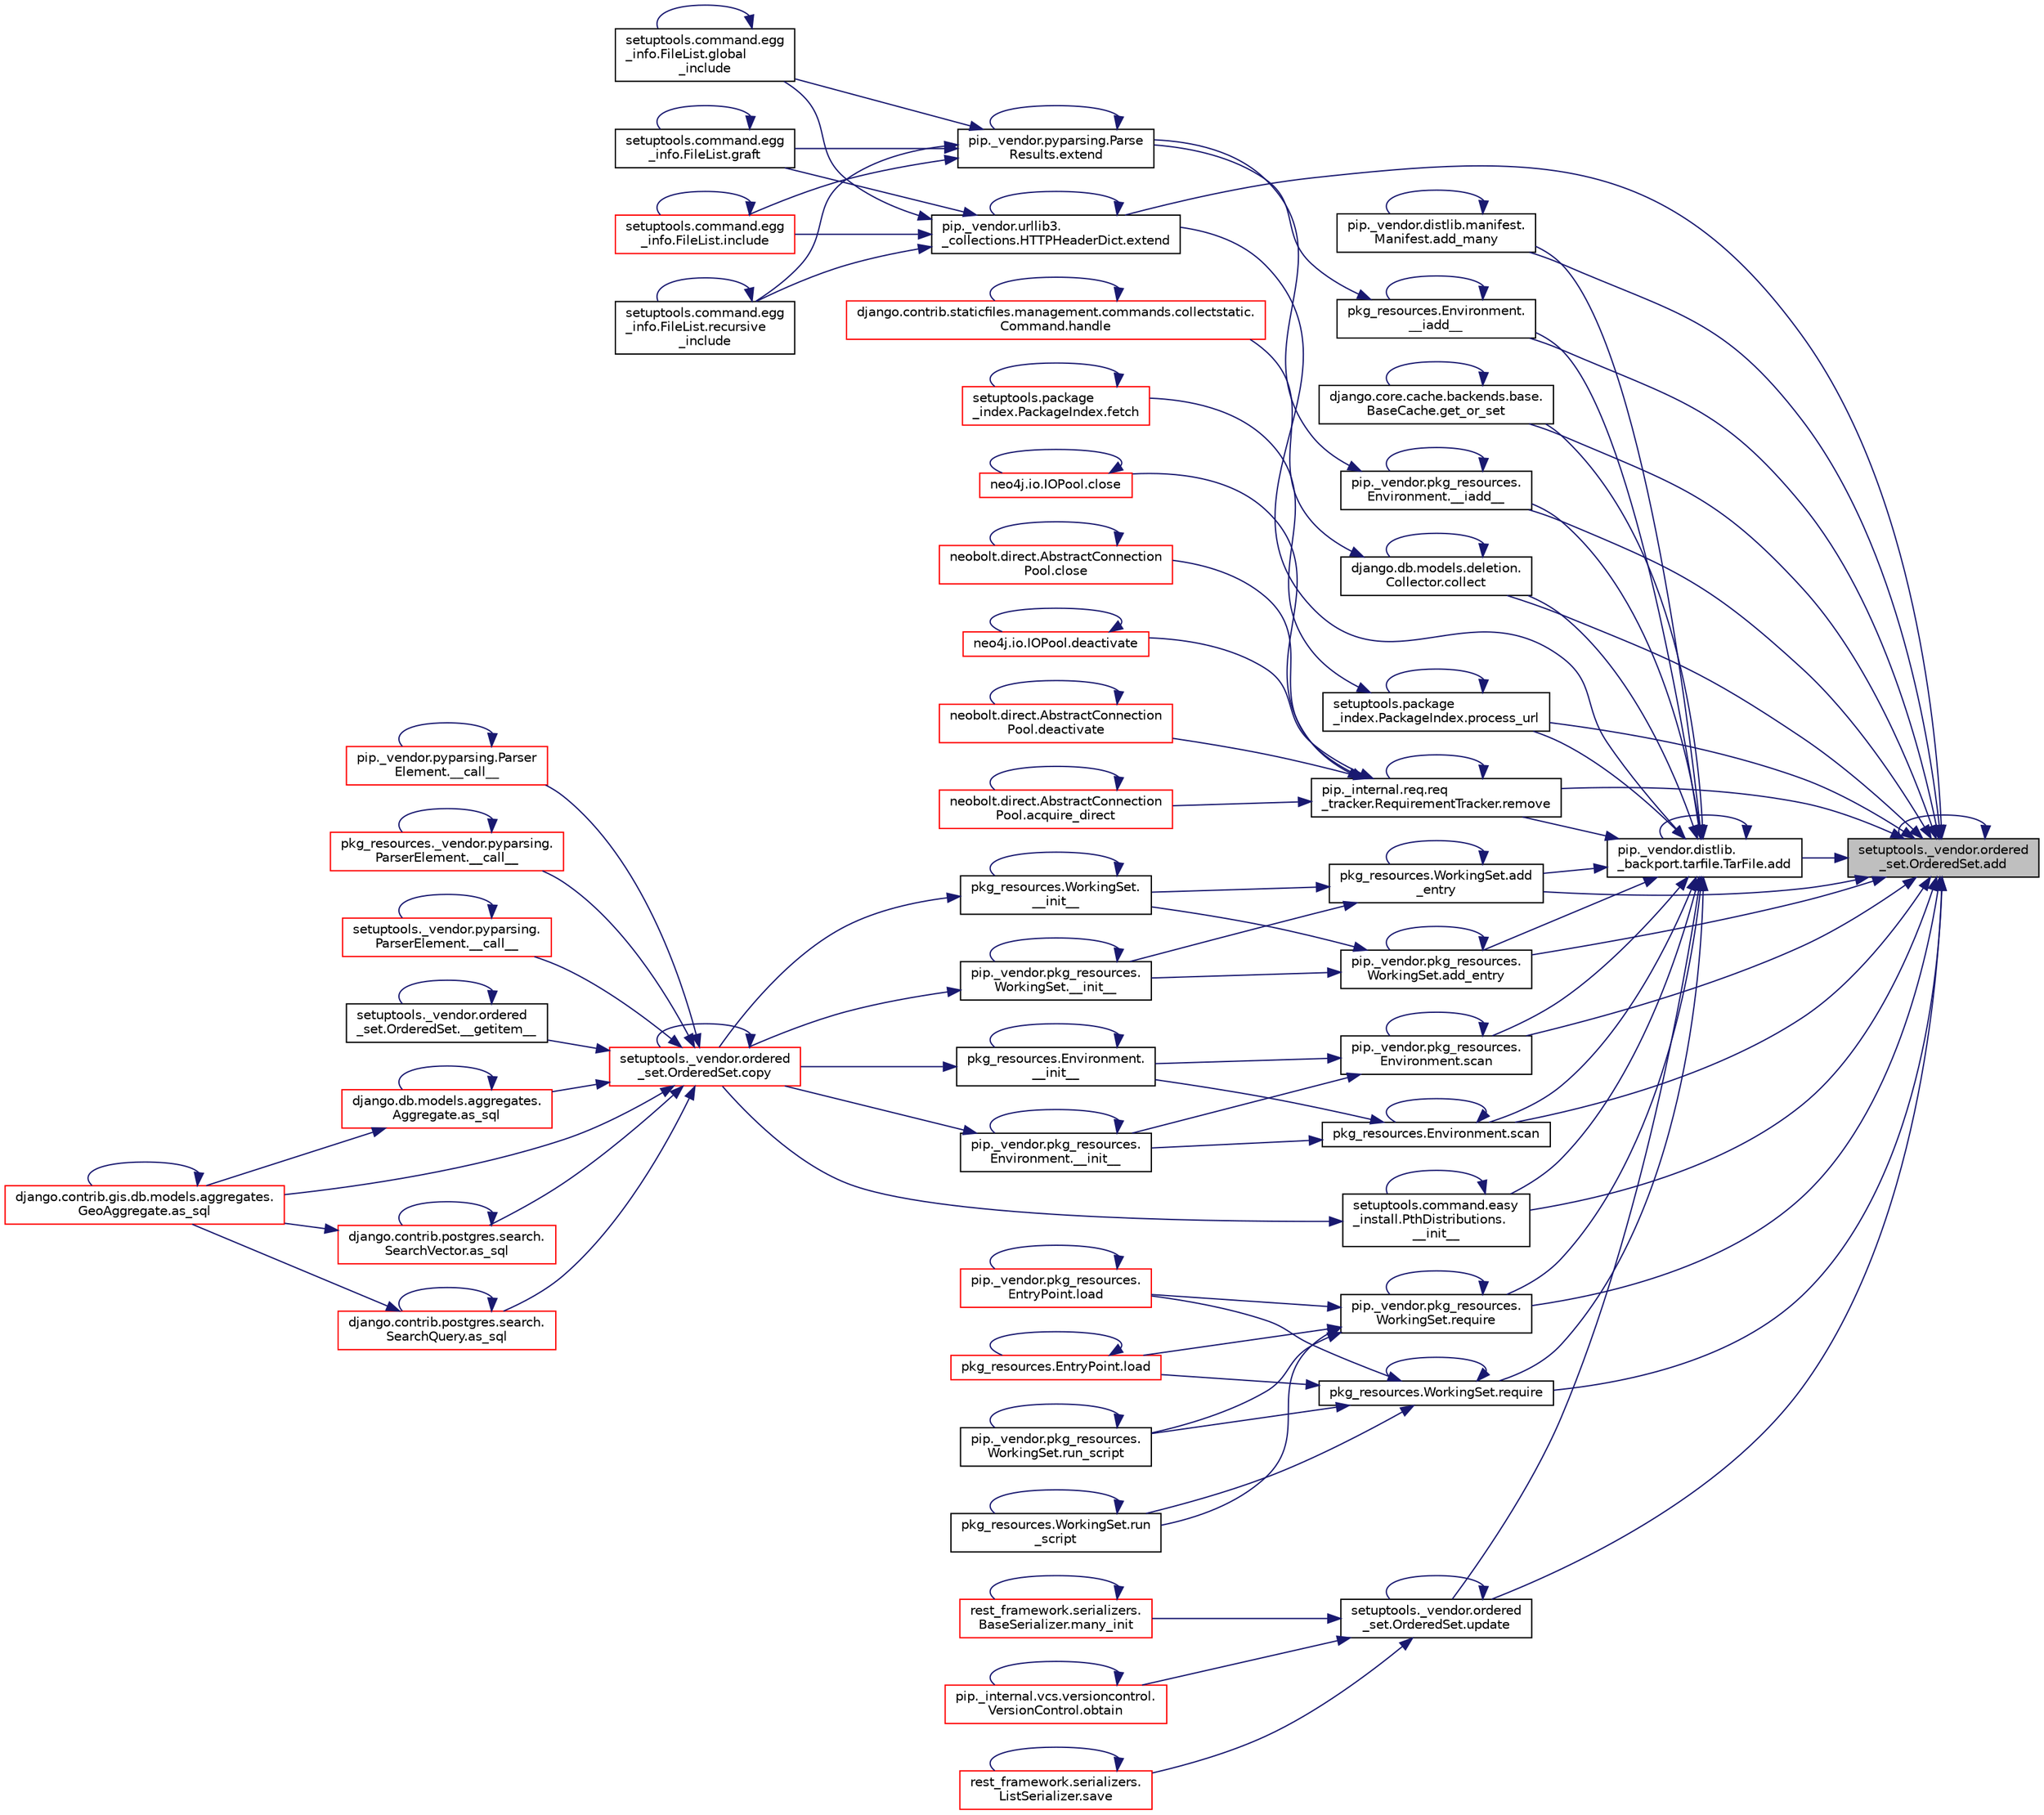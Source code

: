 digraph "setuptools._vendor.ordered_set.OrderedSet.add"
{
 // LATEX_PDF_SIZE
  edge [fontname="Helvetica",fontsize="10",labelfontname="Helvetica",labelfontsize="10"];
  node [fontname="Helvetica",fontsize="10",shape=record];
  rankdir="RL";
  Node1 [label="setuptools._vendor.ordered\l_set.OrderedSet.add",height=0.2,width=0.4,color="black", fillcolor="grey75", style="filled", fontcolor="black",tooltip=" "];
  Node1 -> Node2 [dir="back",color="midnightblue",fontsize="10",style="solid",fontname="Helvetica"];
  Node2 [label="pip._vendor.pkg_resources.\lEnvironment.__iadd__",height=0.2,width=0.4,color="black", fillcolor="white", style="filled",URL="$de/d79/classpip_1_1__vendor_1_1pkg__resources_1_1_environment.html#ad026f479ac7031c92cf7cec14cef654f",tooltip=" "];
  Node2 -> Node2 [dir="back",color="midnightblue",fontsize="10",style="solid",fontname="Helvetica"];
  Node2 -> Node3 [dir="back",color="midnightblue",fontsize="10",style="solid",fontname="Helvetica"];
  Node3 [label="pip._vendor.pyparsing.Parse\lResults.extend",height=0.2,width=0.4,color="black", fillcolor="white", style="filled",URL="$d3/d5b/classpip_1_1__vendor_1_1pyparsing_1_1_parse_results.html#acd6c647ae66379e661f5c348d714e0e9",tooltip=" "];
  Node3 -> Node3 [dir="back",color="midnightblue",fontsize="10",style="solid",fontname="Helvetica"];
  Node3 -> Node4 [dir="back",color="midnightblue",fontsize="10",style="solid",fontname="Helvetica"];
  Node4 [label="setuptools.command.egg\l_info.FileList.global\l_include",height=0.2,width=0.4,color="black", fillcolor="white", style="filled",URL="$d1/df1/classsetuptools_1_1command_1_1egg__info_1_1_file_list.html#a37479fbd5d06a6abedea2c8914754735",tooltip=" "];
  Node4 -> Node4 [dir="back",color="midnightblue",fontsize="10",style="solid",fontname="Helvetica"];
  Node3 -> Node5 [dir="back",color="midnightblue",fontsize="10",style="solid",fontname="Helvetica"];
  Node5 [label="setuptools.command.egg\l_info.FileList.graft",height=0.2,width=0.4,color="black", fillcolor="white", style="filled",URL="$d1/df1/classsetuptools_1_1command_1_1egg__info_1_1_file_list.html#a3a7407577c491ca328677532b0a67264",tooltip=" "];
  Node5 -> Node5 [dir="back",color="midnightblue",fontsize="10",style="solid",fontname="Helvetica"];
  Node3 -> Node6 [dir="back",color="midnightblue",fontsize="10",style="solid",fontname="Helvetica"];
  Node6 [label="setuptools.command.egg\l_info.FileList.include",height=0.2,width=0.4,color="red", fillcolor="white", style="filled",URL="$d1/df1/classsetuptools_1_1command_1_1egg__info_1_1_file_list.html#ae1210c8390f0b9722db42fb320e1eb05",tooltip=" "];
  Node6 -> Node6 [dir="back",color="midnightblue",fontsize="10",style="solid",fontname="Helvetica"];
  Node3 -> Node8 [dir="back",color="midnightblue",fontsize="10",style="solid",fontname="Helvetica"];
  Node8 [label="setuptools.command.egg\l_info.FileList.recursive\l_include",height=0.2,width=0.4,color="black", fillcolor="white", style="filled",URL="$d1/df1/classsetuptools_1_1command_1_1egg__info_1_1_file_list.html#a287e9bf1901bbc7fe07e6018227e8493",tooltip=" "];
  Node8 -> Node8 [dir="back",color="midnightblue",fontsize="10",style="solid",fontname="Helvetica"];
  Node1 -> Node9 [dir="back",color="midnightblue",fontsize="10",style="solid",fontname="Helvetica"];
  Node9 [label="pkg_resources.Environment.\l__iadd__",height=0.2,width=0.4,color="black", fillcolor="white", style="filled",URL="$dd/d81/classpkg__resources_1_1_environment.html#ac8fc54442fe5e9c647b57320e7ccf78a",tooltip=" "];
  Node9 -> Node9 [dir="back",color="midnightblue",fontsize="10",style="solid",fontname="Helvetica"];
  Node9 -> Node3 [dir="back",color="midnightblue",fontsize="10",style="solid",fontname="Helvetica"];
  Node1 -> Node10 [dir="back",color="midnightblue",fontsize="10",style="solid",fontname="Helvetica"];
  Node10 [label="setuptools.command.easy\l_install.PthDistributions.\l__init__",height=0.2,width=0.4,color="black", fillcolor="white", style="filled",URL="$d2/d49/classsetuptools_1_1command_1_1easy__install_1_1_pth_distributions.html#a1ca1a1ca566543e0e54d7ae015a16dc5",tooltip=" "];
  Node10 -> Node10 [dir="back",color="midnightblue",fontsize="10",style="solid",fontname="Helvetica"];
  Node10 -> Node11 [dir="back",color="midnightblue",fontsize="10",style="solid",fontname="Helvetica"];
  Node11 [label="setuptools._vendor.ordered\l_set.OrderedSet.copy",height=0.2,width=0.4,color="red", fillcolor="white", style="filled",URL="$d0/d40/classsetuptools_1_1__vendor_1_1ordered__set_1_1_ordered_set.html#a84224c403039b9dac5d2794d85073053",tooltip=" "];
  Node11 -> Node12 [dir="back",color="midnightblue",fontsize="10",style="solid",fontname="Helvetica"];
  Node12 [label="pip._vendor.pyparsing.Parser\lElement.__call__",height=0.2,width=0.4,color="red", fillcolor="white", style="filled",URL="$df/d7f/classpip_1_1__vendor_1_1pyparsing_1_1_parser_element.html#ae345dfb10ea6a1e9c77120e86129ab16",tooltip=" "];
  Node12 -> Node12 [dir="back",color="midnightblue",fontsize="10",style="solid",fontname="Helvetica"];
  Node11 -> Node15 [dir="back",color="midnightblue",fontsize="10",style="solid",fontname="Helvetica"];
  Node15 [label="pkg_resources._vendor.pyparsing.\lParserElement.__call__",height=0.2,width=0.4,color="red", fillcolor="white", style="filled",URL="$de/df0/classpkg__resources_1_1__vendor_1_1pyparsing_1_1_parser_element.html#a43d9a7e720d29a80c49f63998712c9a5",tooltip=" "];
  Node15 -> Node15 [dir="back",color="midnightblue",fontsize="10",style="solid",fontname="Helvetica"];
  Node11 -> Node16 [dir="back",color="midnightblue",fontsize="10",style="solid",fontname="Helvetica"];
  Node16 [label="setuptools._vendor.pyparsing.\lParserElement.__call__",height=0.2,width=0.4,color="red", fillcolor="white", style="filled",URL="$d9/d25/classsetuptools_1_1__vendor_1_1pyparsing_1_1_parser_element.html#a7f154aa4d9339f88d2306325bf99b953",tooltip=" "];
  Node16 -> Node16 [dir="back",color="midnightblue",fontsize="10",style="solid",fontname="Helvetica"];
  Node11 -> Node17 [dir="back",color="midnightblue",fontsize="10",style="solid",fontname="Helvetica"];
  Node17 [label="setuptools._vendor.ordered\l_set.OrderedSet.__getitem__",height=0.2,width=0.4,color="black", fillcolor="white", style="filled",URL="$d0/d40/classsetuptools_1_1__vendor_1_1ordered__set_1_1_ordered_set.html#afa5d263824cc35374a0cf762672f68ae",tooltip=" "];
  Node17 -> Node17 [dir="back",color="midnightblue",fontsize="10",style="solid",fontname="Helvetica"];
  Node11 -> Node18 [dir="back",color="midnightblue",fontsize="10",style="solid",fontname="Helvetica"];
  Node18 [label="django.db.models.aggregates.\lAggregate.as_sql",height=0.2,width=0.4,color="red", fillcolor="white", style="filled",URL="$d7/d0c/classdjango_1_1db_1_1models_1_1aggregates_1_1_aggregate.html#a86af10d7994d4f7a535cb7476201db71",tooltip=" "];
  Node18 -> Node18 [dir="back",color="midnightblue",fontsize="10",style="solid",fontname="Helvetica"];
  Node18 -> Node21 [dir="back",color="midnightblue",fontsize="10",style="solid",fontname="Helvetica"];
  Node21 [label="django.contrib.gis.db.models.aggregates.\lGeoAggregate.as_sql",height=0.2,width=0.4,color="red", fillcolor="white", style="filled",URL="$df/dbe/classdjango_1_1contrib_1_1gis_1_1db_1_1models_1_1aggregates_1_1_geo_aggregate.html#a129bfb83cb8d965d40be63e974594fa7",tooltip=" "];
  Node21 -> Node21 [dir="back",color="midnightblue",fontsize="10",style="solid",fontname="Helvetica"];
  Node11 -> Node21 [dir="back",color="midnightblue",fontsize="10",style="solid",fontname="Helvetica"];
  Node11 -> Node32 [dir="back",color="midnightblue",fontsize="10",style="solid",fontname="Helvetica"];
  Node32 [label="django.contrib.postgres.search.\lSearchVector.as_sql",height=0.2,width=0.4,color="red", fillcolor="white", style="filled",URL="$d3/d9b/classdjango_1_1contrib_1_1postgres_1_1search_1_1_search_vector.html#a20b770d5d88a5d8d2c6b3f60feb66e07",tooltip=" "];
  Node32 -> Node21 [dir="back",color="midnightblue",fontsize="10",style="solid",fontname="Helvetica"];
  Node32 -> Node32 [dir="back",color="midnightblue",fontsize="10",style="solid",fontname="Helvetica"];
  Node11 -> Node33 [dir="back",color="midnightblue",fontsize="10",style="solid",fontname="Helvetica"];
  Node33 [label="django.contrib.postgres.search.\lSearchQuery.as_sql",height=0.2,width=0.4,color="red", fillcolor="white", style="filled",URL="$d4/d5f/classdjango_1_1contrib_1_1postgres_1_1search_1_1_search_query.html#a08057a93d8da31c23329543b1d429539",tooltip=" "];
  Node33 -> Node21 [dir="back",color="midnightblue",fontsize="10",style="solid",fontname="Helvetica"];
  Node33 -> Node33 [dir="back",color="midnightblue",fontsize="10",style="solid",fontname="Helvetica"];
  Node11 -> Node11 [dir="back",color="midnightblue",fontsize="10",style="solid",fontname="Helvetica"];
  Node1 -> Node1 [dir="back",color="midnightblue",fontsize="10",style="solid",fontname="Helvetica"];
  Node1 -> Node65 [dir="back",color="midnightblue",fontsize="10",style="solid",fontname="Helvetica"];
  Node65 [label="pip._vendor.distlib.\l_backport.tarfile.TarFile.add",height=0.2,width=0.4,color="black", fillcolor="white", style="filled",URL="$d7/d1d/classpip_1_1__vendor_1_1distlib_1_1__backport_1_1tarfile_1_1_tar_file.html#a79067a66314d66032cb43144c54355a2",tooltip=" "];
  Node65 -> Node2 [dir="back",color="midnightblue",fontsize="10",style="solid",fontname="Helvetica"];
  Node65 -> Node9 [dir="back",color="midnightblue",fontsize="10",style="solid",fontname="Helvetica"];
  Node65 -> Node10 [dir="back",color="midnightblue",fontsize="10",style="solid",fontname="Helvetica"];
  Node65 -> Node65 [dir="back",color="midnightblue",fontsize="10",style="solid",fontname="Helvetica"];
  Node65 -> Node66 [dir="back",color="midnightblue",fontsize="10",style="solid",fontname="Helvetica"];
  Node66 [label="pip._vendor.pkg_resources.\lWorkingSet.add_entry",height=0.2,width=0.4,color="black", fillcolor="white", style="filled",URL="$da/d4f/classpip_1_1__vendor_1_1pkg__resources_1_1_working_set.html#a10dbfcb72bfdc7c7b16d764c7002a87d",tooltip=" "];
  Node66 -> Node67 [dir="back",color="midnightblue",fontsize="10",style="solid",fontname="Helvetica"];
  Node67 [label="pip._vendor.pkg_resources.\lWorkingSet.__init__",height=0.2,width=0.4,color="black", fillcolor="white", style="filled",URL="$da/d4f/classpip_1_1__vendor_1_1pkg__resources_1_1_working_set.html#aee67aa919c47a87f7c44fa8c53513388",tooltip=" "];
  Node67 -> Node67 [dir="back",color="midnightblue",fontsize="10",style="solid",fontname="Helvetica"];
  Node67 -> Node11 [dir="back",color="midnightblue",fontsize="10",style="solid",fontname="Helvetica"];
  Node66 -> Node68 [dir="back",color="midnightblue",fontsize="10",style="solid",fontname="Helvetica"];
  Node68 [label="pkg_resources.WorkingSet.\l__init__",height=0.2,width=0.4,color="black", fillcolor="white", style="filled",URL="$d5/d96/classpkg__resources_1_1_working_set.html#a88df1aa3c1781fcb4576a56854bab8da",tooltip=" "];
  Node68 -> Node68 [dir="back",color="midnightblue",fontsize="10",style="solid",fontname="Helvetica"];
  Node68 -> Node11 [dir="back",color="midnightblue",fontsize="10",style="solid",fontname="Helvetica"];
  Node66 -> Node66 [dir="back",color="midnightblue",fontsize="10",style="solid",fontname="Helvetica"];
  Node65 -> Node69 [dir="back",color="midnightblue",fontsize="10",style="solid",fontname="Helvetica"];
  Node69 [label="pkg_resources.WorkingSet.add\l_entry",height=0.2,width=0.4,color="black", fillcolor="white", style="filled",URL="$d5/d96/classpkg__resources_1_1_working_set.html#aed20abcb6a85cdc25dff1686ad480958",tooltip=" "];
  Node69 -> Node67 [dir="back",color="midnightblue",fontsize="10",style="solid",fontname="Helvetica"];
  Node69 -> Node68 [dir="back",color="midnightblue",fontsize="10",style="solid",fontname="Helvetica"];
  Node69 -> Node69 [dir="back",color="midnightblue",fontsize="10",style="solid",fontname="Helvetica"];
  Node65 -> Node70 [dir="back",color="midnightblue",fontsize="10",style="solid",fontname="Helvetica"];
  Node70 [label="pip._vendor.distlib.manifest.\lManifest.add_many",height=0.2,width=0.4,color="black", fillcolor="white", style="filled",URL="$d2/d05/classpip_1_1__vendor_1_1distlib_1_1manifest_1_1_manifest.html#aa18ac58e0425c6d4de8ac182a52145fe",tooltip=" "];
  Node70 -> Node70 [dir="back",color="midnightblue",fontsize="10",style="solid",fontname="Helvetica"];
  Node65 -> Node36 [dir="back",color="midnightblue",fontsize="10",style="solid",fontname="Helvetica"];
  Node36 [label="django.db.models.deletion.\lCollector.collect",height=0.2,width=0.4,color="black", fillcolor="white", style="filled",URL="$d8/dc4/classdjango_1_1db_1_1models_1_1deletion_1_1_collector.html#a44e7793473ae99b03633319af84ad54a",tooltip=" "];
  Node36 -> Node36 [dir="back",color="midnightblue",fontsize="10",style="solid",fontname="Helvetica"];
  Node36 -> Node37 [dir="back",color="midnightblue",fontsize="10",style="solid",fontname="Helvetica"];
  Node37 [label="django.contrib.staticfiles.management.commands.collectstatic.\lCommand.handle",height=0.2,width=0.4,color="red", fillcolor="white", style="filled",URL="$d8/df6/classdjango_1_1contrib_1_1staticfiles_1_1management_1_1commands_1_1collectstatic_1_1_command.html#a13878bded4ab6e437894a5f2ea36adb5",tooltip=" "];
  Node37 -> Node37 [dir="back",color="midnightblue",fontsize="10",style="solid",fontname="Helvetica"];
  Node65 -> Node71 [dir="back",color="midnightblue",fontsize="10",style="solid",fontname="Helvetica"];
  Node71 [label="pip._vendor.urllib3.\l_collections.HTTPHeaderDict.extend",height=0.2,width=0.4,color="black", fillcolor="white", style="filled",URL="$d8/dc7/classpip_1_1__vendor_1_1urllib3_1_1__collections_1_1_h_t_t_p_header_dict.html#a04ea7ef53fe3916a040ec0e8cacc6581",tooltip=" "];
  Node71 -> Node71 [dir="back",color="midnightblue",fontsize="10",style="solid",fontname="Helvetica"];
  Node71 -> Node4 [dir="back",color="midnightblue",fontsize="10",style="solid",fontname="Helvetica"];
  Node71 -> Node5 [dir="back",color="midnightblue",fontsize="10",style="solid",fontname="Helvetica"];
  Node71 -> Node6 [dir="back",color="midnightblue",fontsize="10",style="solid",fontname="Helvetica"];
  Node71 -> Node8 [dir="back",color="midnightblue",fontsize="10",style="solid",fontname="Helvetica"];
  Node65 -> Node72 [dir="back",color="midnightblue",fontsize="10",style="solid",fontname="Helvetica"];
  Node72 [label="django.core.cache.backends.base.\lBaseCache.get_or_set",height=0.2,width=0.4,color="black", fillcolor="white", style="filled",URL="$d0/d87/classdjango_1_1core_1_1cache_1_1backends_1_1base_1_1_base_cache.html#ab8fb6d32aa82d027f181414df0f562b3",tooltip=" "];
  Node72 -> Node72 [dir="back",color="midnightblue",fontsize="10",style="solid",fontname="Helvetica"];
  Node65 -> Node73 [dir="back",color="midnightblue",fontsize="10",style="solid",fontname="Helvetica"];
  Node73 [label="setuptools.package\l_index.PackageIndex.process_url",height=0.2,width=0.4,color="black", fillcolor="white", style="filled",URL="$d4/dea/classsetuptools_1_1package__index_1_1_package_index.html#a537fc87df159c2474b7fa0ccac56513d",tooltip=" "];
  Node73 -> Node74 [dir="back",color="midnightblue",fontsize="10",style="solid",fontname="Helvetica"];
  Node74 [label="setuptools.package\l_index.PackageIndex.fetch",height=0.2,width=0.4,color="red", fillcolor="white", style="filled",URL="$d4/dea/classsetuptools_1_1package__index_1_1_package_index.html#a4fa8a0112703f75c6af17996ce6eb66e",tooltip=" "];
  Node74 -> Node74 [dir="back",color="midnightblue",fontsize="10",style="solid",fontname="Helvetica"];
  Node73 -> Node73 [dir="back",color="midnightblue",fontsize="10",style="solid",fontname="Helvetica"];
  Node65 -> Node83 [dir="back",color="midnightblue",fontsize="10",style="solid",fontname="Helvetica"];
  Node83 [label="pip._internal.req.req\l_tracker.RequirementTracker.remove",height=0.2,width=0.4,color="black", fillcolor="white", style="filled",URL="$da/d8b/classpip_1_1__internal_1_1req_1_1req__tracker_1_1_requirement_tracker.html#a2b63d916ecf3d02c4eb7339df7d2dc3f",tooltip=" "];
  Node83 -> Node84 [dir="back",color="midnightblue",fontsize="10",style="solid",fontname="Helvetica"];
  Node84 [label="neobolt.direct.AbstractConnection\lPool.acquire_direct",height=0.2,width=0.4,color="red", fillcolor="white", style="filled",URL="$dd/dec/classneobolt_1_1direct_1_1_abstract_connection_pool.html#a0668c26232adf50591c8b4cfbf0a646f",tooltip=" "];
  Node84 -> Node84 [dir="back",color="midnightblue",fontsize="10",style="solid",fontname="Helvetica"];
  Node83 -> Node96 [dir="back",color="midnightblue",fontsize="10",style="solid",fontname="Helvetica"];
  Node96 [label="neo4j.io.IOPool.close",height=0.2,width=0.4,color="red", fillcolor="white", style="filled",URL="$df/daf/classneo4j_1_1io_1_1_i_o_pool.html#a100def1e1c216546d86c2d2c61c79dc9",tooltip=" "];
  Node96 -> Node96 [dir="back",color="midnightblue",fontsize="10",style="solid",fontname="Helvetica"];
  Node83 -> Node627 [dir="back",color="midnightblue",fontsize="10",style="solid",fontname="Helvetica"];
  Node627 [label="neobolt.direct.AbstractConnection\lPool.close",height=0.2,width=0.4,color="red", fillcolor="white", style="filled",URL="$dd/dec/classneobolt_1_1direct_1_1_abstract_connection_pool.html#a0469a6a947b4242c95d0341ef9fd48ba",tooltip=" "];
  Node627 -> Node627 [dir="back",color="midnightblue",fontsize="10",style="solid",fontname="Helvetica"];
  Node83 -> Node628 [dir="back",color="midnightblue",fontsize="10",style="solid",fontname="Helvetica"];
  Node628 [label="neo4j.io.IOPool.deactivate",height=0.2,width=0.4,color="red", fillcolor="white", style="filled",URL="$df/daf/classneo4j_1_1io_1_1_i_o_pool.html#a428e81241bb2f70df6f3b551ba4717f1",tooltip=" "];
  Node628 -> Node628 [dir="back",color="midnightblue",fontsize="10",style="solid",fontname="Helvetica"];
  Node83 -> Node631 [dir="back",color="midnightblue",fontsize="10",style="solid",fontname="Helvetica"];
  Node631 [label="neobolt.direct.AbstractConnection\lPool.deactivate",height=0.2,width=0.4,color="red", fillcolor="white", style="filled",URL="$dd/dec/classneobolt_1_1direct_1_1_abstract_connection_pool.html#a8c0b47750e271292ebfe7e09bab92ae7",tooltip=" "];
  Node631 -> Node631 [dir="back",color="midnightblue",fontsize="10",style="solid",fontname="Helvetica"];
  Node83 -> Node83 [dir="back",color="midnightblue",fontsize="10",style="solid",fontname="Helvetica"];
  Node65 -> Node210 [dir="back",color="midnightblue",fontsize="10",style="solid",fontname="Helvetica"];
  Node210 [label="pip._vendor.pkg_resources.\lWorkingSet.require",height=0.2,width=0.4,color="black", fillcolor="white", style="filled",URL="$da/d4f/classpip_1_1__vendor_1_1pkg__resources_1_1_working_set.html#a3e06498f30579d47e25fffe036206a80",tooltip=" "];
  Node210 -> Node211 [dir="back",color="midnightblue",fontsize="10",style="solid",fontname="Helvetica"];
  Node211 [label="pip._vendor.pkg_resources.\lEntryPoint.load",height=0.2,width=0.4,color="red", fillcolor="white", style="filled",URL="$dc/d51/classpip_1_1__vendor_1_1pkg__resources_1_1_entry_point.html#a1dc35c835e4f04102cf03311a85282cf",tooltip=" "];
  Node211 -> Node211 [dir="back",color="midnightblue",fontsize="10",style="solid",fontname="Helvetica"];
  Node210 -> Node213 [dir="back",color="midnightblue",fontsize="10",style="solid",fontname="Helvetica"];
  Node213 [label="pkg_resources.EntryPoint.load",height=0.2,width=0.4,color="red", fillcolor="white", style="filled",URL="$de/dfa/classpkg__resources_1_1_entry_point.html#aca40d6504feabd38a326c0d6f51ecb6a",tooltip=" "];
  Node213 -> Node213 [dir="back",color="midnightblue",fontsize="10",style="solid",fontname="Helvetica"];
  Node210 -> Node210 [dir="back",color="midnightblue",fontsize="10",style="solid",fontname="Helvetica"];
  Node210 -> Node214 [dir="back",color="midnightblue",fontsize="10",style="solid",fontname="Helvetica"];
  Node214 [label="pip._vendor.pkg_resources.\lWorkingSet.run_script",height=0.2,width=0.4,color="black", fillcolor="white", style="filled",URL="$da/d4f/classpip_1_1__vendor_1_1pkg__resources_1_1_working_set.html#a64f8503c4eb0c05db9faf1bc62c1a21f",tooltip=" "];
  Node214 -> Node214 [dir="back",color="midnightblue",fontsize="10",style="solid",fontname="Helvetica"];
  Node210 -> Node215 [dir="back",color="midnightblue",fontsize="10",style="solid",fontname="Helvetica"];
  Node215 [label="pkg_resources.WorkingSet.run\l_script",height=0.2,width=0.4,color="black", fillcolor="white", style="filled",URL="$d5/d96/classpkg__resources_1_1_working_set.html#ab2b93a4b8818042f319d7f9d7d2884bf",tooltip=" "];
  Node215 -> Node215 [dir="back",color="midnightblue",fontsize="10",style="solid",fontname="Helvetica"];
  Node65 -> Node216 [dir="back",color="midnightblue",fontsize="10",style="solid",fontname="Helvetica"];
  Node216 [label="pkg_resources.WorkingSet.require",height=0.2,width=0.4,color="black", fillcolor="white", style="filled",URL="$d5/d96/classpkg__resources_1_1_working_set.html#a335262cb577b8fa37a8fa92cff024cf9",tooltip=" "];
  Node216 -> Node211 [dir="back",color="midnightblue",fontsize="10",style="solid",fontname="Helvetica"];
  Node216 -> Node213 [dir="back",color="midnightblue",fontsize="10",style="solid",fontname="Helvetica"];
  Node216 -> Node216 [dir="back",color="midnightblue",fontsize="10",style="solid",fontname="Helvetica"];
  Node216 -> Node214 [dir="back",color="midnightblue",fontsize="10",style="solid",fontname="Helvetica"];
  Node216 -> Node215 [dir="back",color="midnightblue",fontsize="10",style="solid",fontname="Helvetica"];
  Node65 -> Node217 [dir="back",color="midnightblue",fontsize="10",style="solid",fontname="Helvetica"];
  Node217 [label="pip._vendor.pkg_resources.\lEnvironment.scan",height=0.2,width=0.4,color="black", fillcolor="white", style="filled",URL="$de/d79/classpip_1_1__vendor_1_1pkg__resources_1_1_environment.html#ab899471d6564a9869592df78700a24f1",tooltip=" "];
  Node217 -> Node218 [dir="back",color="midnightblue",fontsize="10",style="solid",fontname="Helvetica"];
  Node218 [label="pip._vendor.pkg_resources.\lEnvironment.__init__",height=0.2,width=0.4,color="black", fillcolor="white", style="filled",URL="$de/d79/classpip_1_1__vendor_1_1pkg__resources_1_1_environment.html#af54e9c1ac5e8f1e0bcfbbe6d3d5c2993",tooltip=" "];
  Node218 -> Node218 [dir="back",color="midnightblue",fontsize="10",style="solid",fontname="Helvetica"];
  Node218 -> Node11 [dir="back",color="midnightblue",fontsize="10",style="solid",fontname="Helvetica"];
  Node217 -> Node219 [dir="back",color="midnightblue",fontsize="10",style="solid",fontname="Helvetica"];
  Node219 [label="pkg_resources.Environment.\l__init__",height=0.2,width=0.4,color="black", fillcolor="white", style="filled",URL="$dd/d81/classpkg__resources_1_1_environment.html#ac17977fcfff1f90f694316f938090eb2",tooltip=" "];
  Node219 -> Node219 [dir="back",color="midnightblue",fontsize="10",style="solid",fontname="Helvetica"];
  Node219 -> Node11 [dir="back",color="midnightblue",fontsize="10",style="solid",fontname="Helvetica"];
  Node217 -> Node217 [dir="back",color="midnightblue",fontsize="10",style="solid",fontname="Helvetica"];
  Node65 -> Node220 [dir="back",color="midnightblue",fontsize="10",style="solid",fontname="Helvetica"];
  Node220 [label="pkg_resources.Environment.scan",height=0.2,width=0.4,color="black", fillcolor="white", style="filled",URL="$dd/d81/classpkg__resources_1_1_environment.html#a2dd1caa73a329d4c50b0ab9fdec9c1d4",tooltip=" "];
  Node220 -> Node218 [dir="back",color="midnightblue",fontsize="10",style="solid",fontname="Helvetica"];
  Node220 -> Node219 [dir="back",color="midnightblue",fontsize="10",style="solid",fontname="Helvetica"];
  Node220 -> Node220 [dir="back",color="midnightblue",fontsize="10",style="solid",fontname="Helvetica"];
  Node65 -> Node221 [dir="back",color="midnightblue",fontsize="10",style="solid",fontname="Helvetica"];
  Node221 [label="setuptools._vendor.ordered\l_set.OrderedSet.update",height=0.2,width=0.4,color="black", fillcolor="white", style="filled",URL="$d0/d40/classsetuptools_1_1__vendor_1_1ordered__set_1_1_ordered_set.html#a464866fb08988f25948761c50a438435",tooltip=" "];
  Node221 -> Node170 [dir="back",color="midnightblue",fontsize="10",style="solid",fontname="Helvetica"];
  Node170 [label="rest_framework.serializers.\lBaseSerializer.many_init",height=0.2,width=0.4,color="red", fillcolor="white", style="filled",URL="$d9/de7/classrest__framework_1_1serializers_1_1_base_serializer.html#aa66062b6866b3306c40d310e19b25971",tooltip=" "];
  Node170 -> Node170 [dir="back",color="midnightblue",fontsize="10",style="solid",fontname="Helvetica"];
  Node221 -> Node222 [dir="back",color="midnightblue",fontsize="10",style="solid",fontname="Helvetica"];
  Node222 [label="pip._internal.vcs.versioncontrol.\lVersionControl.obtain",height=0.2,width=0.4,color="red", fillcolor="white", style="filled",URL="$d0/db7/classpip_1_1__internal_1_1vcs_1_1versioncontrol_1_1_version_control.html#a6cd1dc22e3948b839e553cefb9e56c18",tooltip=" "];
  Node222 -> Node222 [dir="back",color="midnightblue",fontsize="10",style="solid",fontname="Helvetica"];
  Node221 -> Node228 [dir="back",color="midnightblue",fontsize="10",style="solid",fontname="Helvetica"];
  Node228 [label="rest_framework.serializers.\lListSerializer.save",height=0.2,width=0.4,color="red", fillcolor="white", style="filled",URL="$d9/dee/classrest__framework_1_1serializers_1_1_list_serializer.html#aae894406720700029ad7bfd9accd04dc",tooltip=" "];
  Node228 -> Node228 [dir="back",color="midnightblue",fontsize="10",style="solid",fontname="Helvetica"];
  Node221 -> Node221 [dir="back",color="midnightblue",fontsize="10",style="solid",fontname="Helvetica"];
  Node1 -> Node66 [dir="back",color="midnightblue",fontsize="10",style="solid",fontname="Helvetica"];
  Node1 -> Node69 [dir="back",color="midnightblue",fontsize="10",style="solid",fontname="Helvetica"];
  Node1 -> Node70 [dir="back",color="midnightblue",fontsize="10",style="solid",fontname="Helvetica"];
  Node1 -> Node36 [dir="back",color="midnightblue",fontsize="10",style="solid",fontname="Helvetica"];
  Node1 -> Node71 [dir="back",color="midnightblue",fontsize="10",style="solid",fontname="Helvetica"];
  Node1 -> Node72 [dir="back",color="midnightblue",fontsize="10",style="solid",fontname="Helvetica"];
  Node1 -> Node73 [dir="back",color="midnightblue",fontsize="10",style="solid",fontname="Helvetica"];
  Node1 -> Node83 [dir="back",color="midnightblue",fontsize="10",style="solid",fontname="Helvetica"];
  Node1 -> Node210 [dir="back",color="midnightblue",fontsize="10",style="solid",fontname="Helvetica"];
  Node1 -> Node216 [dir="back",color="midnightblue",fontsize="10",style="solid",fontname="Helvetica"];
  Node1 -> Node217 [dir="back",color="midnightblue",fontsize="10",style="solid",fontname="Helvetica"];
  Node1 -> Node220 [dir="back",color="midnightblue",fontsize="10",style="solid",fontname="Helvetica"];
  Node1 -> Node221 [dir="back",color="midnightblue",fontsize="10",style="solid",fontname="Helvetica"];
}
